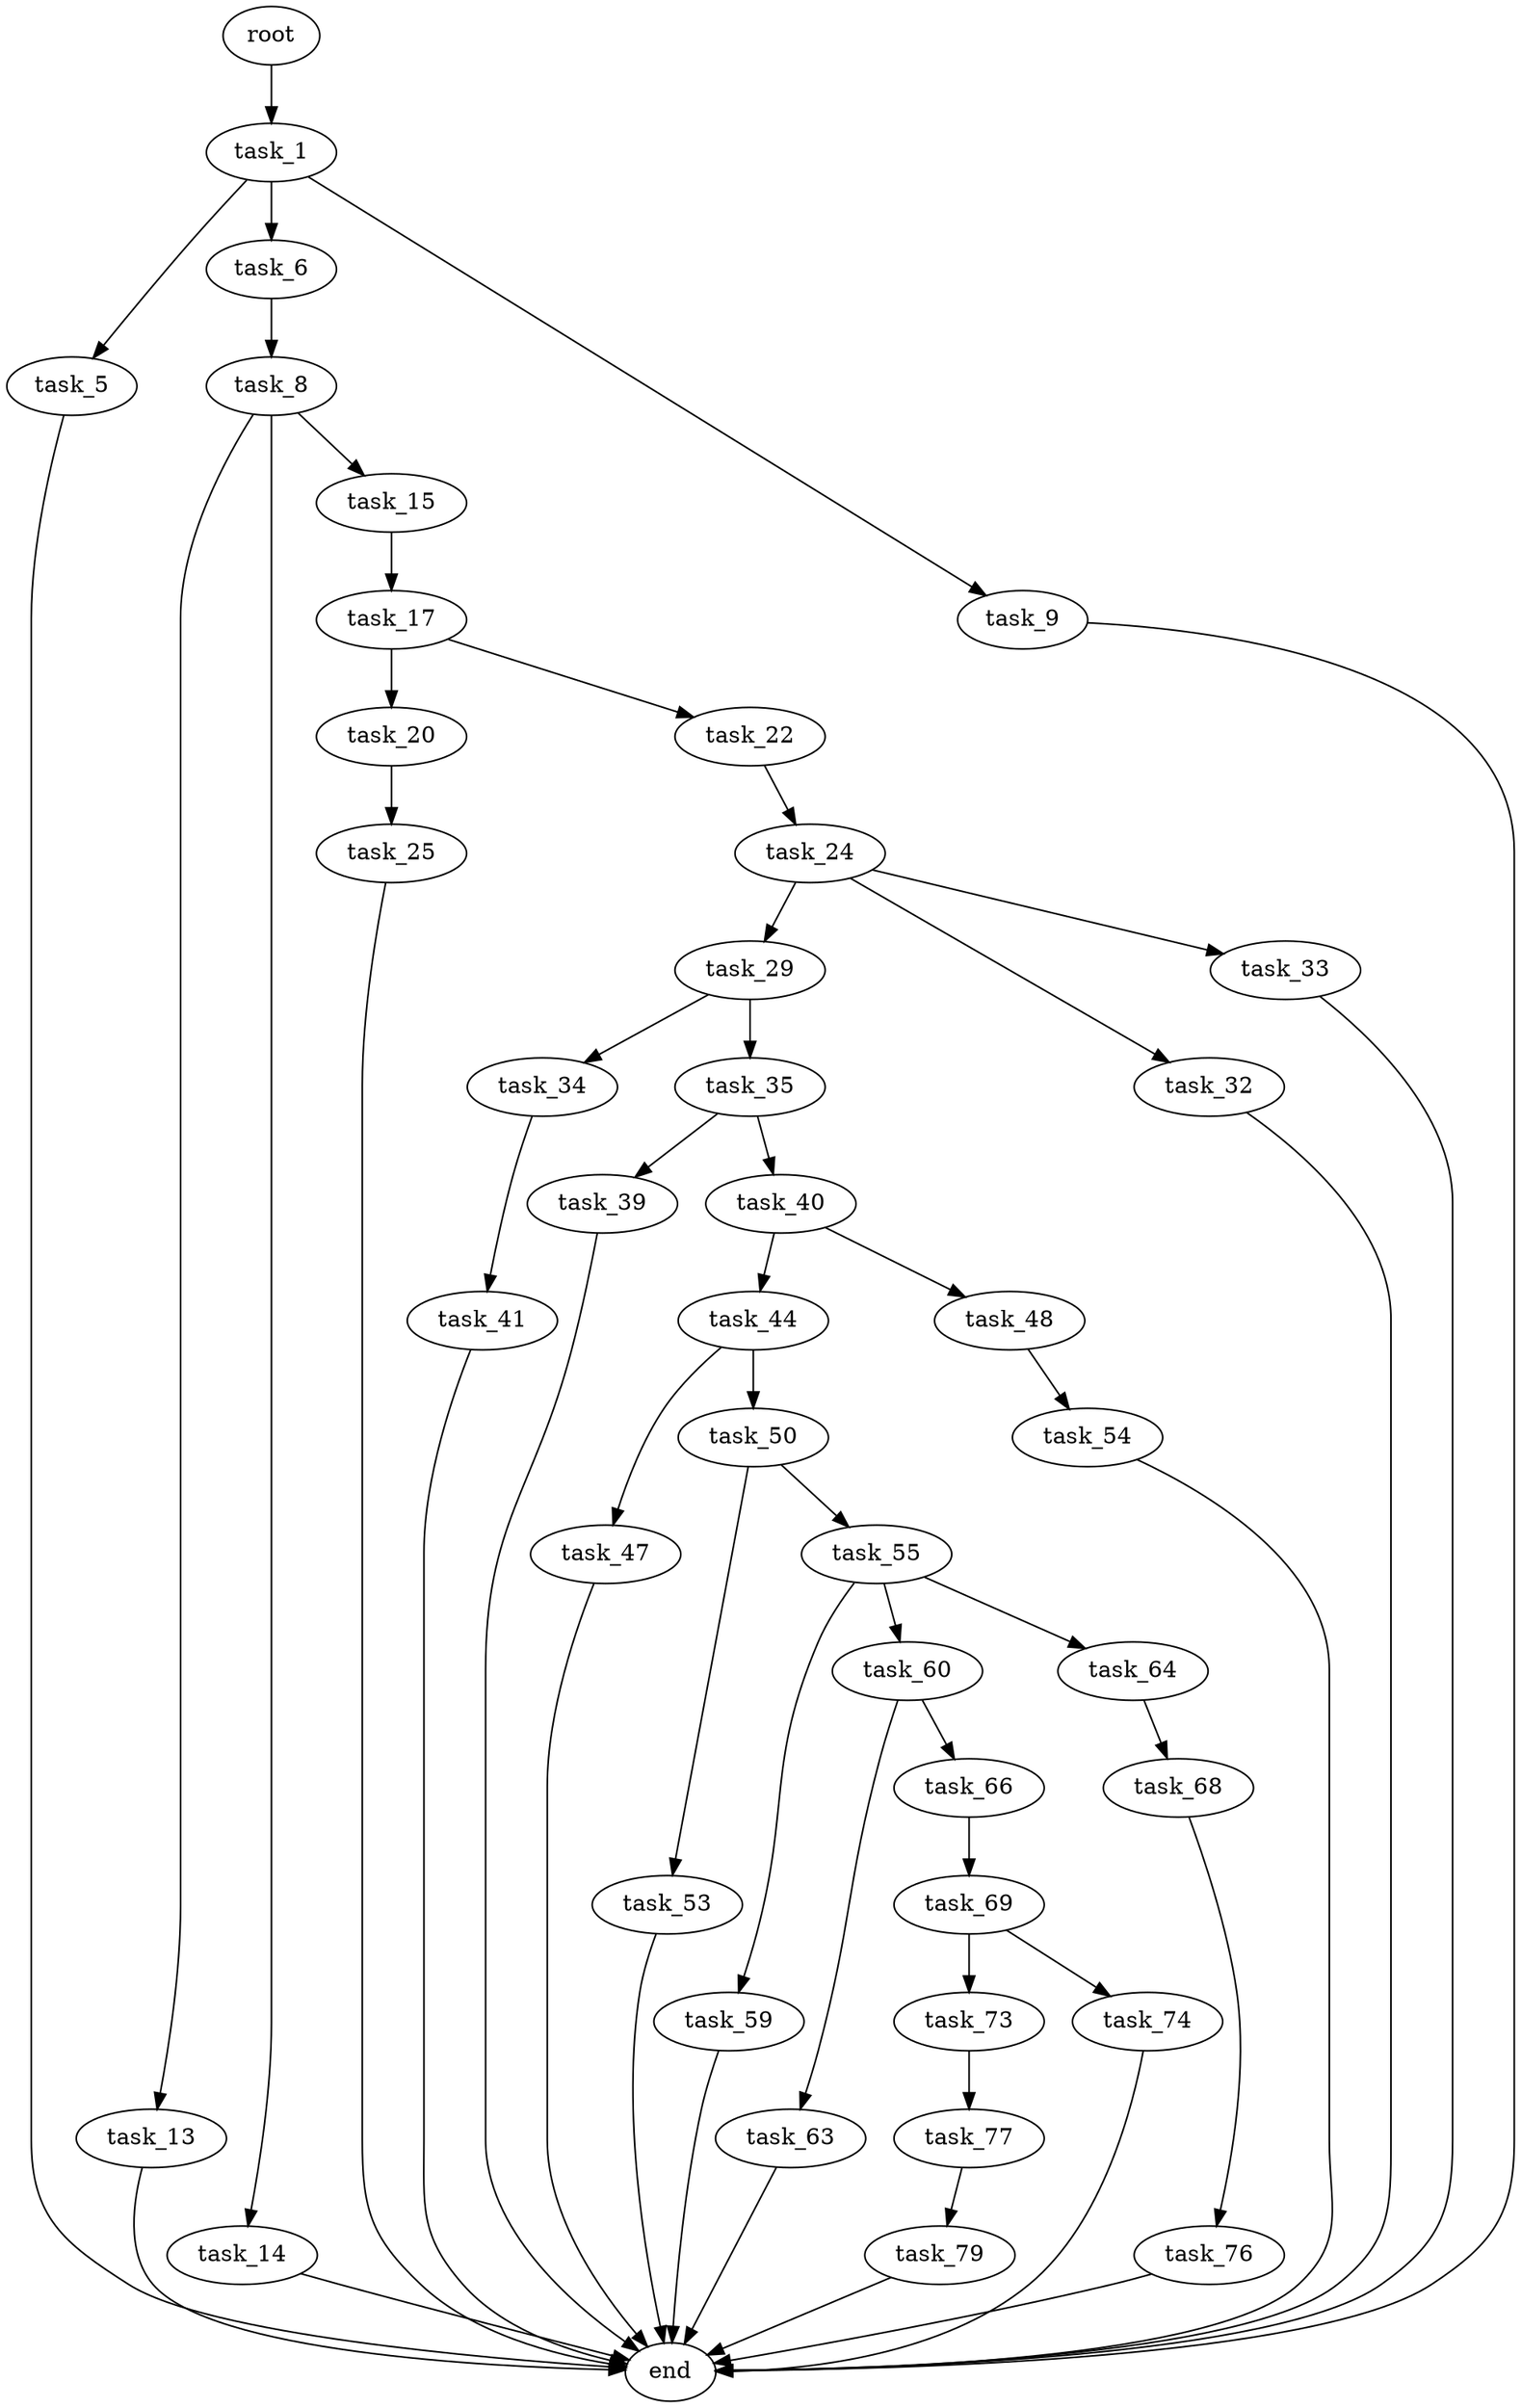 digraph G {
  root [size="0.000000"];
  task_1 [size="549755813888.000000"];
  task_5 [size="8636095225.000000"];
  task_6 [size="16382328230.000000"];
  task_9 [size="8589934592.000000"];
  end [size="0.000000"];
  task_8 [size="73098415833.000000"];
  task_13 [size="1073741824000.000000"];
  task_14 [size="13352972700.000000"];
  task_15 [size="52533515713.000000"];
  task_17 [size="37991374938.000000"];
  task_20 [size="1545465595.000000"];
  task_22 [size="11753141190.000000"];
  task_25 [size="2857995502.000000"];
  task_24 [size="8589934592.000000"];
  task_29 [size="782757789696.000000"];
  task_32 [size="30900523350.000000"];
  task_33 [size="62749049328.000000"];
  task_34 [size="1405657785105.000000"];
  task_35 [size="1298843778.000000"];
  task_41 [size="8143446095.000000"];
  task_39 [size="134217728000.000000"];
  task_40 [size="28991029248.000000"];
  task_44 [size="13348095814.000000"];
  task_48 [size="7195996069.000000"];
  task_47 [size="549755813888.000000"];
  task_50 [size="368293445632.000000"];
  task_54 [size="113129615714.000000"];
  task_53 [size="686324493.000000"];
  task_55 [size="782757789696.000000"];
  task_59 [size="1073741824000.000000"];
  task_60 [size="319191789797.000000"];
  task_64 [size="31519199063.000000"];
  task_63 [size="2034967628.000000"];
  task_66 [size="41245241364.000000"];
  task_68 [size="8589934592.000000"];
  task_69 [size="18987136822.000000"];
  task_76 [size="519992873910.000000"];
  task_73 [size="549755813888.000000"];
  task_74 [size="1073741824000.000000"];
  task_77 [size="343929461252.000000"];
  task_79 [size="660110847886.000000"];

  root -> task_1 [size="1.000000"];
  task_1 -> task_5 [size="536870912.000000"];
  task_1 -> task_6 [size="536870912.000000"];
  task_1 -> task_9 [size="536870912.000000"];
  task_5 -> end [size="1.000000"];
  task_6 -> task_8 [size="301989888.000000"];
  task_9 -> end [size="1.000000"];
  task_8 -> task_13 [size="75497472.000000"];
  task_8 -> task_14 [size="75497472.000000"];
  task_8 -> task_15 [size="75497472.000000"];
  task_13 -> end [size="1.000000"];
  task_14 -> end [size="1.000000"];
  task_15 -> task_17 [size="75497472.000000"];
  task_17 -> task_20 [size="679477248.000000"];
  task_17 -> task_22 [size="679477248.000000"];
  task_20 -> task_25 [size="75497472.000000"];
  task_22 -> task_24 [size="301989888.000000"];
  task_25 -> end [size="1.000000"];
  task_24 -> task_29 [size="33554432.000000"];
  task_24 -> task_32 [size="33554432.000000"];
  task_24 -> task_33 [size="33554432.000000"];
  task_29 -> task_34 [size="679477248.000000"];
  task_29 -> task_35 [size="679477248.000000"];
  task_32 -> end [size="1.000000"];
  task_33 -> end [size="1.000000"];
  task_34 -> task_41 [size="838860800.000000"];
  task_35 -> task_39 [size="134217728.000000"];
  task_35 -> task_40 [size="134217728.000000"];
  task_41 -> end [size="1.000000"];
  task_39 -> end [size="1.000000"];
  task_40 -> task_44 [size="75497472.000000"];
  task_40 -> task_48 [size="75497472.000000"];
  task_44 -> task_47 [size="536870912.000000"];
  task_44 -> task_50 [size="536870912.000000"];
  task_48 -> task_54 [size="838860800.000000"];
  task_47 -> end [size="1.000000"];
  task_50 -> task_53 [size="411041792.000000"];
  task_50 -> task_55 [size="411041792.000000"];
  task_54 -> end [size="1.000000"];
  task_53 -> end [size="1.000000"];
  task_55 -> task_59 [size="679477248.000000"];
  task_55 -> task_60 [size="679477248.000000"];
  task_55 -> task_64 [size="679477248.000000"];
  task_59 -> end [size="1.000000"];
  task_60 -> task_63 [size="209715200.000000"];
  task_60 -> task_66 [size="209715200.000000"];
  task_64 -> task_68 [size="33554432.000000"];
  task_63 -> end [size="1.000000"];
  task_66 -> task_69 [size="75497472.000000"];
  task_68 -> task_76 [size="33554432.000000"];
  task_69 -> task_73 [size="301989888.000000"];
  task_69 -> task_74 [size="301989888.000000"];
  task_76 -> end [size="1.000000"];
  task_73 -> task_77 [size="536870912.000000"];
  task_74 -> end [size="1.000000"];
  task_77 -> task_79 [size="536870912.000000"];
  task_79 -> end [size="1.000000"];
}
